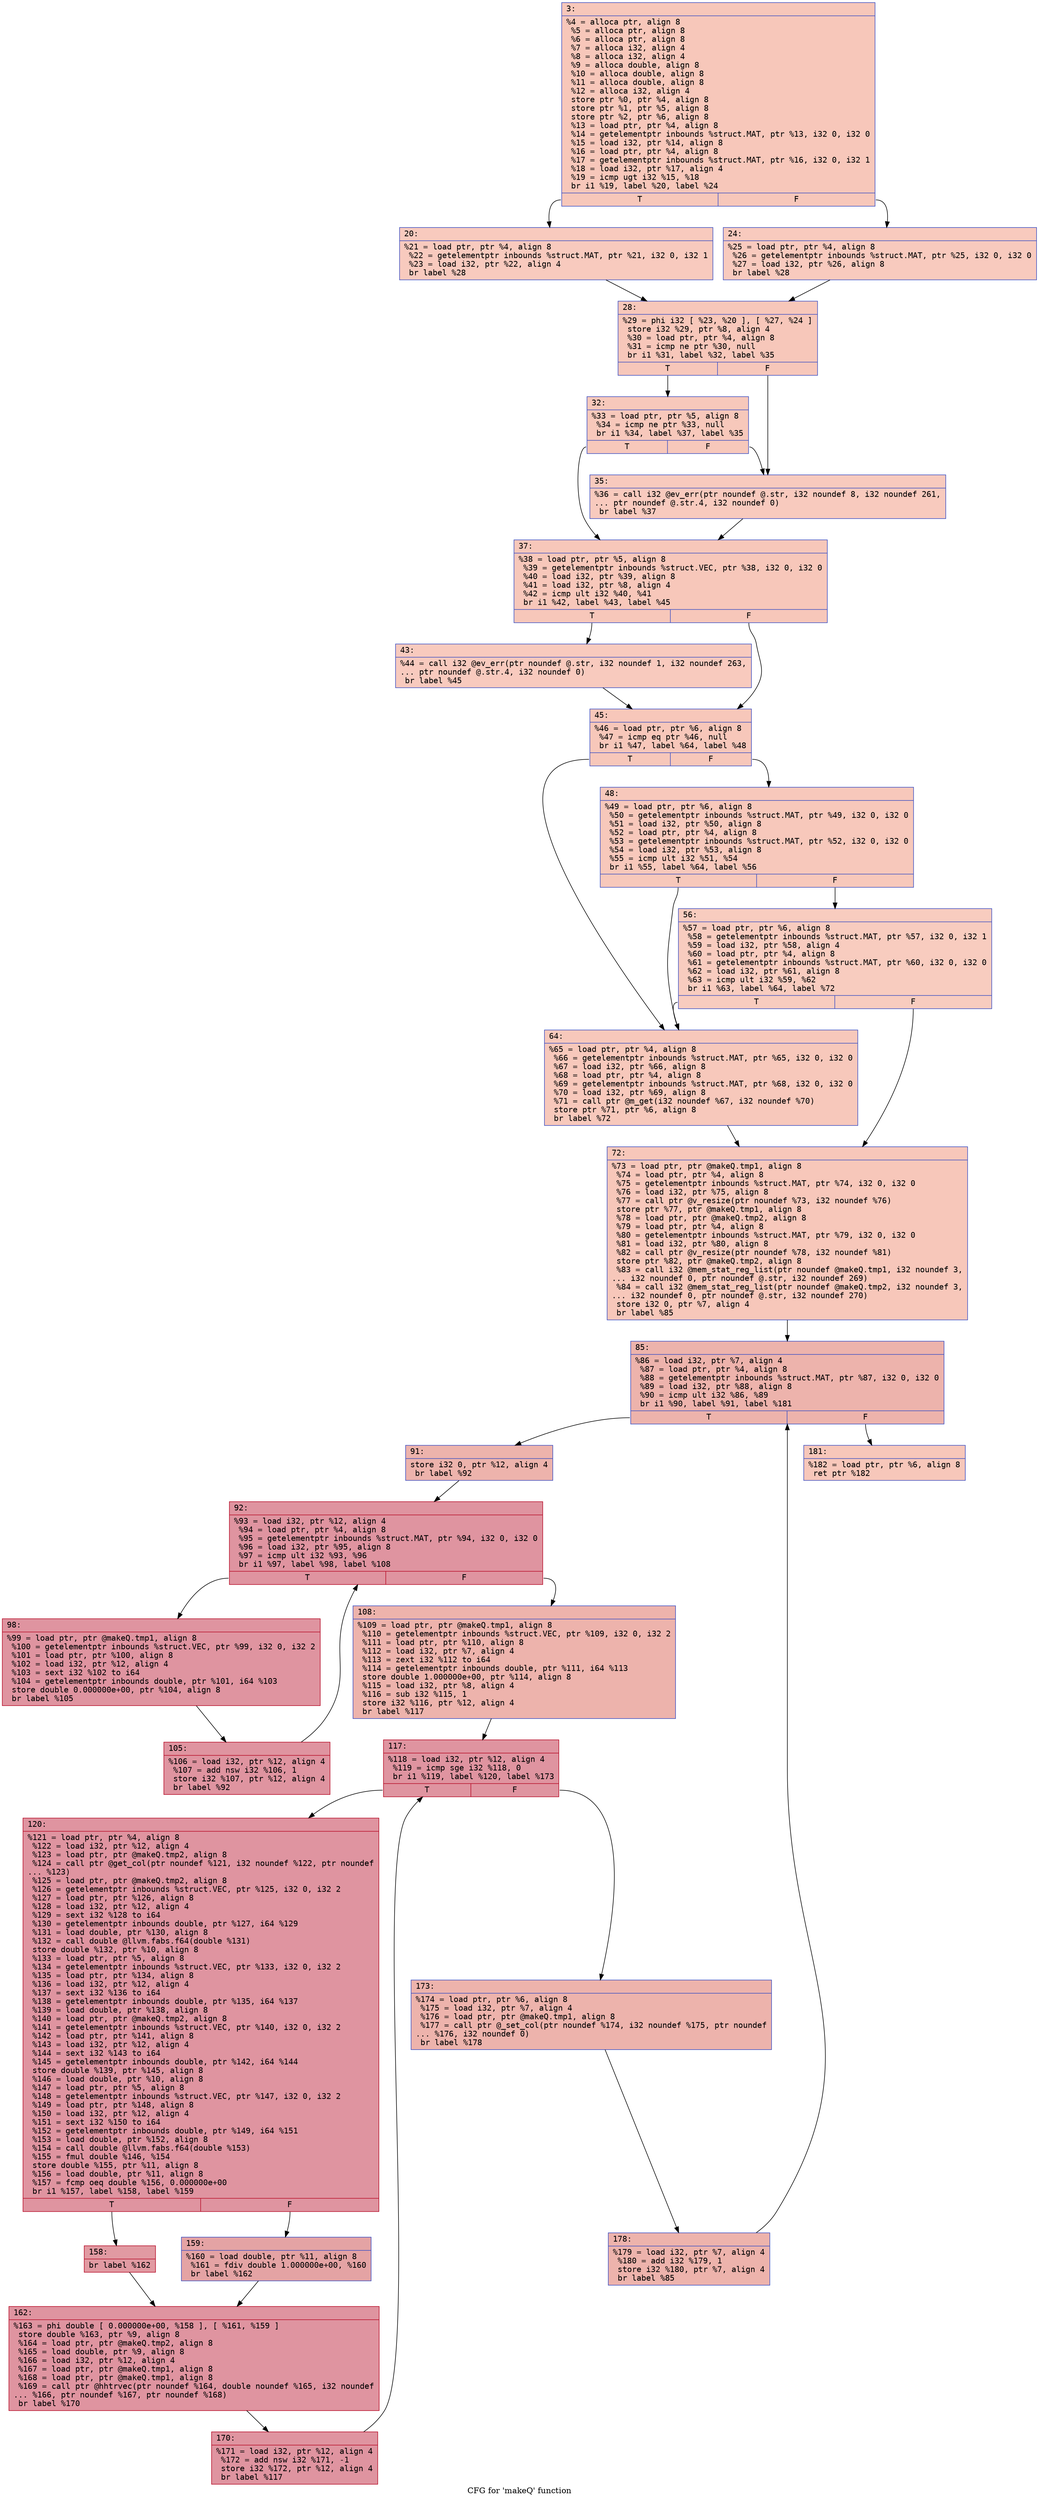 digraph "CFG for 'makeQ' function" {
	label="CFG for 'makeQ' function";

	Node0x6000015e3840 [shape=record,color="#3d50c3ff", style=filled, fillcolor="#ec7f6370" fontname="Courier",label="{3:\l|  %4 = alloca ptr, align 8\l  %5 = alloca ptr, align 8\l  %6 = alloca ptr, align 8\l  %7 = alloca i32, align 4\l  %8 = alloca i32, align 4\l  %9 = alloca double, align 8\l  %10 = alloca double, align 8\l  %11 = alloca double, align 8\l  %12 = alloca i32, align 4\l  store ptr %0, ptr %4, align 8\l  store ptr %1, ptr %5, align 8\l  store ptr %2, ptr %6, align 8\l  %13 = load ptr, ptr %4, align 8\l  %14 = getelementptr inbounds %struct.MAT, ptr %13, i32 0, i32 0\l  %15 = load i32, ptr %14, align 8\l  %16 = load ptr, ptr %4, align 8\l  %17 = getelementptr inbounds %struct.MAT, ptr %16, i32 0, i32 1\l  %18 = load i32, ptr %17, align 4\l  %19 = icmp ugt i32 %15, %18\l  br i1 %19, label %20, label %24\l|{<s0>T|<s1>F}}"];
	Node0x6000015e3840:s0 -> Node0x6000015e38e0[tooltip="3 -> 20\nProbability 50.00%" ];
	Node0x6000015e3840:s1 -> Node0x6000015e3930[tooltip="3 -> 24\nProbability 50.00%" ];
	Node0x6000015e38e0 [shape=record,color="#3d50c3ff", style=filled, fillcolor="#ef886b70" fontname="Courier",label="{20:\l|  %21 = load ptr, ptr %4, align 8\l  %22 = getelementptr inbounds %struct.MAT, ptr %21, i32 0, i32 1\l  %23 = load i32, ptr %22, align 4\l  br label %28\l}"];
	Node0x6000015e38e0 -> Node0x6000015e3980[tooltip="20 -> 28\nProbability 100.00%" ];
	Node0x6000015e3930 [shape=record,color="#3d50c3ff", style=filled, fillcolor="#ef886b70" fontname="Courier",label="{24:\l|  %25 = load ptr, ptr %4, align 8\l  %26 = getelementptr inbounds %struct.MAT, ptr %25, i32 0, i32 0\l  %27 = load i32, ptr %26, align 8\l  br label %28\l}"];
	Node0x6000015e3930 -> Node0x6000015e3980[tooltip="24 -> 28\nProbability 100.00%" ];
	Node0x6000015e3980 [shape=record,color="#3d50c3ff", style=filled, fillcolor="#ec7f6370" fontname="Courier",label="{28:\l|  %29 = phi i32 [ %23, %20 ], [ %27, %24 ]\l  store i32 %29, ptr %8, align 4\l  %30 = load ptr, ptr %4, align 8\l  %31 = icmp ne ptr %30, null\l  br i1 %31, label %32, label %35\l|{<s0>T|<s1>F}}"];
	Node0x6000015e3980:s0 -> Node0x6000015e39d0[tooltip="28 -> 32\nProbability 62.50%" ];
	Node0x6000015e3980:s1 -> Node0x6000015e3a20[tooltip="28 -> 35\nProbability 37.50%" ];
	Node0x6000015e39d0 [shape=record,color="#3d50c3ff", style=filled, fillcolor="#ed836670" fontname="Courier",label="{32:\l|  %33 = load ptr, ptr %5, align 8\l  %34 = icmp ne ptr %33, null\l  br i1 %34, label %37, label %35\l|{<s0>T|<s1>F}}"];
	Node0x6000015e39d0:s0 -> Node0x6000015e3a70[tooltip="32 -> 37\nProbability 62.50%" ];
	Node0x6000015e39d0:s1 -> Node0x6000015e3a20[tooltip="32 -> 35\nProbability 37.50%" ];
	Node0x6000015e3a20 [shape=record,color="#3d50c3ff", style=filled, fillcolor="#ef886b70" fontname="Courier",label="{35:\l|  %36 = call i32 @ev_err(ptr noundef @.str, i32 noundef 8, i32 noundef 261,\l... ptr noundef @.str.4, i32 noundef 0)\l  br label %37\l}"];
	Node0x6000015e3a20 -> Node0x6000015e3a70[tooltip="35 -> 37\nProbability 100.00%" ];
	Node0x6000015e3a70 [shape=record,color="#3d50c3ff", style=filled, fillcolor="#ec7f6370" fontname="Courier",label="{37:\l|  %38 = load ptr, ptr %5, align 8\l  %39 = getelementptr inbounds %struct.VEC, ptr %38, i32 0, i32 0\l  %40 = load i32, ptr %39, align 8\l  %41 = load i32, ptr %8, align 4\l  %42 = icmp ult i32 %40, %41\l  br i1 %42, label %43, label %45\l|{<s0>T|<s1>F}}"];
	Node0x6000015e3a70:s0 -> Node0x6000015e3ac0[tooltip="37 -> 43\nProbability 50.00%" ];
	Node0x6000015e3a70:s1 -> Node0x6000015e3b10[tooltip="37 -> 45\nProbability 50.00%" ];
	Node0x6000015e3ac0 [shape=record,color="#3d50c3ff", style=filled, fillcolor="#ef886b70" fontname="Courier",label="{43:\l|  %44 = call i32 @ev_err(ptr noundef @.str, i32 noundef 1, i32 noundef 263,\l... ptr noundef @.str.4, i32 noundef 0)\l  br label %45\l}"];
	Node0x6000015e3ac0 -> Node0x6000015e3b10[tooltip="43 -> 45\nProbability 100.00%" ];
	Node0x6000015e3b10 [shape=record,color="#3d50c3ff", style=filled, fillcolor="#ec7f6370" fontname="Courier",label="{45:\l|  %46 = load ptr, ptr %6, align 8\l  %47 = icmp eq ptr %46, null\l  br i1 %47, label %64, label %48\l|{<s0>T|<s1>F}}"];
	Node0x6000015e3b10:s0 -> Node0x6000015e3c00[tooltip="45 -> 64\nProbability 37.50%" ];
	Node0x6000015e3b10:s1 -> Node0x6000015e3b60[tooltip="45 -> 48\nProbability 62.50%" ];
	Node0x6000015e3b60 [shape=record,color="#3d50c3ff", style=filled, fillcolor="#ed836670" fontname="Courier",label="{48:\l|  %49 = load ptr, ptr %6, align 8\l  %50 = getelementptr inbounds %struct.MAT, ptr %49, i32 0, i32 0\l  %51 = load i32, ptr %50, align 8\l  %52 = load ptr, ptr %4, align 8\l  %53 = getelementptr inbounds %struct.MAT, ptr %52, i32 0, i32 0\l  %54 = load i32, ptr %53, align 8\l  %55 = icmp ult i32 %51, %54\l  br i1 %55, label %64, label %56\l|{<s0>T|<s1>F}}"];
	Node0x6000015e3b60:s0 -> Node0x6000015e3c00[tooltip="48 -> 64\nProbability 50.00%" ];
	Node0x6000015e3b60:s1 -> Node0x6000015e3bb0[tooltip="48 -> 56\nProbability 50.00%" ];
	Node0x6000015e3bb0 [shape=record,color="#3d50c3ff", style=filled, fillcolor="#f08b6e70" fontname="Courier",label="{56:\l|  %57 = load ptr, ptr %6, align 8\l  %58 = getelementptr inbounds %struct.MAT, ptr %57, i32 0, i32 1\l  %59 = load i32, ptr %58, align 4\l  %60 = load ptr, ptr %4, align 8\l  %61 = getelementptr inbounds %struct.MAT, ptr %60, i32 0, i32 0\l  %62 = load i32, ptr %61, align 8\l  %63 = icmp ult i32 %59, %62\l  br i1 %63, label %64, label %72\l|{<s0>T|<s1>F}}"];
	Node0x6000015e3bb0:s0 -> Node0x6000015e3c00[tooltip="56 -> 64\nProbability 50.00%" ];
	Node0x6000015e3bb0:s1 -> Node0x6000015e3c50[tooltip="56 -> 72\nProbability 50.00%" ];
	Node0x6000015e3c00 [shape=record,color="#3d50c3ff", style=filled, fillcolor="#ed836670" fontname="Courier",label="{64:\l|  %65 = load ptr, ptr %4, align 8\l  %66 = getelementptr inbounds %struct.MAT, ptr %65, i32 0, i32 0\l  %67 = load i32, ptr %66, align 8\l  %68 = load ptr, ptr %4, align 8\l  %69 = getelementptr inbounds %struct.MAT, ptr %68, i32 0, i32 0\l  %70 = load i32, ptr %69, align 8\l  %71 = call ptr @m_get(i32 noundef %67, i32 noundef %70)\l  store ptr %71, ptr %6, align 8\l  br label %72\l}"];
	Node0x6000015e3c00 -> Node0x6000015e3c50[tooltip="64 -> 72\nProbability 100.00%" ];
	Node0x6000015e3c50 [shape=record,color="#3d50c3ff", style=filled, fillcolor="#ec7f6370" fontname="Courier",label="{72:\l|  %73 = load ptr, ptr @makeQ.tmp1, align 8\l  %74 = load ptr, ptr %4, align 8\l  %75 = getelementptr inbounds %struct.MAT, ptr %74, i32 0, i32 0\l  %76 = load i32, ptr %75, align 8\l  %77 = call ptr @v_resize(ptr noundef %73, i32 noundef %76)\l  store ptr %77, ptr @makeQ.tmp1, align 8\l  %78 = load ptr, ptr @makeQ.tmp2, align 8\l  %79 = load ptr, ptr %4, align 8\l  %80 = getelementptr inbounds %struct.MAT, ptr %79, i32 0, i32 0\l  %81 = load i32, ptr %80, align 8\l  %82 = call ptr @v_resize(ptr noundef %78, i32 noundef %81)\l  store ptr %82, ptr @makeQ.tmp2, align 8\l  %83 = call i32 @mem_stat_reg_list(ptr noundef @makeQ.tmp1, i32 noundef 3,\l... i32 noundef 0, ptr noundef @.str, i32 noundef 269)\l  %84 = call i32 @mem_stat_reg_list(ptr noundef @makeQ.tmp2, i32 noundef 3,\l... i32 noundef 0, ptr noundef @.str, i32 noundef 270)\l  store i32 0, ptr %7, align 4\l  br label %85\l}"];
	Node0x6000015e3c50 -> Node0x6000015e3ca0[tooltip="72 -> 85\nProbability 100.00%" ];
	Node0x6000015e3ca0 [shape=record,color="#3d50c3ff", style=filled, fillcolor="#d6524470" fontname="Courier",label="{85:\l|  %86 = load i32, ptr %7, align 4\l  %87 = load ptr, ptr %4, align 8\l  %88 = getelementptr inbounds %struct.MAT, ptr %87, i32 0, i32 0\l  %89 = load i32, ptr %88, align 8\l  %90 = icmp ult i32 %86, %89\l  br i1 %90, label %91, label %181\l|{<s0>T|<s1>F}}"];
	Node0x6000015e3ca0:s0 -> Node0x6000015e3cf0[tooltip="85 -> 91\nProbability 96.88%" ];
	Node0x6000015e3ca0:s1 -> Node0x6000015e4140[tooltip="85 -> 181\nProbability 3.12%" ];
	Node0x6000015e3cf0 [shape=record,color="#3d50c3ff", style=filled, fillcolor="#d6524470" fontname="Courier",label="{91:\l|  store i32 0, ptr %12, align 4\l  br label %92\l}"];
	Node0x6000015e3cf0 -> Node0x6000015e3d40[tooltip="91 -> 92\nProbability 100.00%" ];
	Node0x6000015e3d40 [shape=record,color="#b70d28ff", style=filled, fillcolor="#b70d2870" fontname="Courier",label="{92:\l|  %93 = load i32, ptr %12, align 4\l  %94 = load ptr, ptr %4, align 8\l  %95 = getelementptr inbounds %struct.MAT, ptr %94, i32 0, i32 0\l  %96 = load i32, ptr %95, align 8\l  %97 = icmp ult i32 %93, %96\l  br i1 %97, label %98, label %108\l|{<s0>T|<s1>F}}"];
	Node0x6000015e3d40:s0 -> Node0x6000015e3d90[tooltip="92 -> 98\nProbability 96.88%" ];
	Node0x6000015e3d40:s1 -> Node0x6000015e3e30[tooltip="92 -> 108\nProbability 3.12%" ];
	Node0x6000015e3d90 [shape=record,color="#b70d28ff", style=filled, fillcolor="#b70d2870" fontname="Courier",label="{98:\l|  %99 = load ptr, ptr @makeQ.tmp1, align 8\l  %100 = getelementptr inbounds %struct.VEC, ptr %99, i32 0, i32 2\l  %101 = load ptr, ptr %100, align 8\l  %102 = load i32, ptr %12, align 4\l  %103 = sext i32 %102 to i64\l  %104 = getelementptr inbounds double, ptr %101, i64 %103\l  store double 0.000000e+00, ptr %104, align 8\l  br label %105\l}"];
	Node0x6000015e3d90 -> Node0x6000015e3de0[tooltip="98 -> 105\nProbability 100.00%" ];
	Node0x6000015e3de0 [shape=record,color="#b70d28ff", style=filled, fillcolor="#b70d2870" fontname="Courier",label="{105:\l|  %106 = load i32, ptr %12, align 4\l  %107 = add nsw i32 %106, 1\l  store i32 %107, ptr %12, align 4\l  br label %92\l}"];
	Node0x6000015e3de0 -> Node0x6000015e3d40[tooltip="105 -> 92\nProbability 100.00%" ];
	Node0x6000015e3e30 [shape=record,color="#3d50c3ff", style=filled, fillcolor="#d6524470" fontname="Courier",label="{108:\l|  %109 = load ptr, ptr @makeQ.tmp1, align 8\l  %110 = getelementptr inbounds %struct.VEC, ptr %109, i32 0, i32 2\l  %111 = load ptr, ptr %110, align 8\l  %112 = load i32, ptr %7, align 4\l  %113 = zext i32 %112 to i64\l  %114 = getelementptr inbounds double, ptr %111, i64 %113\l  store double 1.000000e+00, ptr %114, align 8\l  %115 = load i32, ptr %8, align 4\l  %116 = sub i32 %115, 1\l  store i32 %116, ptr %12, align 4\l  br label %117\l}"];
	Node0x6000015e3e30 -> Node0x6000015e3e80[tooltip="108 -> 117\nProbability 100.00%" ];
	Node0x6000015e3e80 [shape=record,color="#b70d28ff", style=filled, fillcolor="#b70d2870" fontname="Courier",label="{117:\l|  %118 = load i32, ptr %12, align 4\l  %119 = icmp sge i32 %118, 0\l  br i1 %119, label %120, label %173\l|{<s0>T|<s1>F}}"];
	Node0x6000015e3e80:s0 -> Node0x6000015e3ed0[tooltip="117 -> 120\nProbability 96.88%" ];
	Node0x6000015e3e80:s1 -> Node0x6000015e40a0[tooltip="117 -> 173\nProbability 3.12%" ];
	Node0x6000015e3ed0 [shape=record,color="#b70d28ff", style=filled, fillcolor="#b70d2870" fontname="Courier",label="{120:\l|  %121 = load ptr, ptr %4, align 8\l  %122 = load i32, ptr %12, align 4\l  %123 = load ptr, ptr @makeQ.tmp2, align 8\l  %124 = call ptr @get_col(ptr noundef %121, i32 noundef %122, ptr noundef\l... %123)\l  %125 = load ptr, ptr @makeQ.tmp2, align 8\l  %126 = getelementptr inbounds %struct.VEC, ptr %125, i32 0, i32 2\l  %127 = load ptr, ptr %126, align 8\l  %128 = load i32, ptr %12, align 4\l  %129 = sext i32 %128 to i64\l  %130 = getelementptr inbounds double, ptr %127, i64 %129\l  %131 = load double, ptr %130, align 8\l  %132 = call double @llvm.fabs.f64(double %131)\l  store double %132, ptr %10, align 8\l  %133 = load ptr, ptr %5, align 8\l  %134 = getelementptr inbounds %struct.VEC, ptr %133, i32 0, i32 2\l  %135 = load ptr, ptr %134, align 8\l  %136 = load i32, ptr %12, align 4\l  %137 = sext i32 %136 to i64\l  %138 = getelementptr inbounds double, ptr %135, i64 %137\l  %139 = load double, ptr %138, align 8\l  %140 = load ptr, ptr @makeQ.tmp2, align 8\l  %141 = getelementptr inbounds %struct.VEC, ptr %140, i32 0, i32 2\l  %142 = load ptr, ptr %141, align 8\l  %143 = load i32, ptr %12, align 4\l  %144 = sext i32 %143 to i64\l  %145 = getelementptr inbounds double, ptr %142, i64 %144\l  store double %139, ptr %145, align 8\l  %146 = load double, ptr %10, align 8\l  %147 = load ptr, ptr %5, align 8\l  %148 = getelementptr inbounds %struct.VEC, ptr %147, i32 0, i32 2\l  %149 = load ptr, ptr %148, align 8\l  %150 = load i32, ptr %12, align 4\l  %151 = sext i32 %150 to i64\l  %152 = getelementptr inbounds double, ptr %149, i64 %151\l  %153 = load double, ptr %152, align 8\l  %154 = call double @llvm.fabs.f64(double %153)\l  %155 = fmul double %146, %154\l  store double %155, ptr %11, align 8\l  %156 = load double, ptr %11, align 8\l  %157 = fcmp oeq double %156, 0.000000e+00\l  br i1 %157, label %158, label %159\l|{<s0>T|<s1>F}}"];
	Node0x6000015e3ed0:s0 -> Node0x6000015e3f20[tooltip="120 -> 158\nProbability 62.50%" ];
	Node0x6000015e3ed0:s1 -> Node0x6000015e3f70[tooltip="120 -> 159\nProbability 37.50%" ];
	Node0x6000015e3f20 [shape=record,color="#b70d28ff", style=filled, fillcolor="#bb1b2c70" fontname="Courier",label="{158:\l|  br label %162\l}"];
	Node0x6000015e3f20 -> Node0x6000015e4000[tooltip="158 -> 162\nProbability 100.00%" ];
	Node0x6000015e3f70 [shape=record,color="#3d50c3ff", style=filled, fillcolor="#c32e3170" fontname="Courier",label="{159:\l|  %160 = load double, ptr %11, align 8\l  %161 = fdiv double 1.000000e+00, %160\l  br label %162\l}"];
	Node0x6000015e3f70 -> Node0x6000015e4000[tooltip="159 -> 162\nProbability 100.00%" ];
	Node0x6000015e4000 [shape=record,color="#b70d28ff", style=filled, fillcolor="#b70d2870" fontname="Courier",label="{162:\l|  %163 = phi double [ 0.000000e+00, %158 ], [ %161, %159 ]\l  store double %163, ptr %9, align 8\l  %164 = load ptr, ptr @makeQ.tmp2, align 8\l  %165 = load double, ptr %9, align 8\l  %166 = load i32, ptr %12, align 4\l  %167 = load ptr, ptr @makeQ.tmp1, align 8\l  %168 = load ptr, ptr @makeQ.tmp1, align 8\l  %169 = call ptr @hhtrvec(ptr noundef %164, double noundef %165, i32 noundef\l... %166, ptr noundef %167, ptr noundef %168)\l  br label %170\l}"];
	Node0x6000015e4000 -> Node0x6000015e4050[tooltip="162 -> 170\nProbability 100.00%" ];
	Node0x6000015e4050 [shape=record,color="#b70d28ff", style=filled, fillcolor="#b70d2870" fontname="Courier",label="{170:\l|  %171 = load i32, ptr %12, align 4\l  %172 = add nsw i32 %171, -1\l  store i32 %172, ptr %12, align 4\l  br label %117\l}"];
	Node0x6000015e4050 -> Node0x6000015e3e80[tooltip="170 -> 117\nProbability 100.00%" ];
	Node0x6000015e40a0 [shape=record,color="#3d50c3ff", style=filled, fillcolor="#d6524470" fontname="Courier",label="{173:\l|  %174 = load ptr, ptr %6, align 8\l  %175 = load i32, ptr %7, align 4\l  %176 = load ptr, ptr @makeQ.tmp1, align 8\l  %177 = call ptr @_set_col(ptr noundef %174, i32 noundef %175, ptr noundef\l... %176, i32 noundef 0)\l  br label %178\l}"];
	Node0x6000015e40a0 -> Node0x6000015e40f0[tooltip="173 -> 178\nProbability 100.00%" ];
	Node0x6000015e40f0 [shape=record,color="#3d50c3ff", style=filled, fillcolor="#d6524470" fontname="Courier",label="{178:\l|  %179 = load i32, ptr %7, align 4\l  %180 = add i32 %179, 1\l  store i32 %180, ptr %7, align 4\l  br label %85\l}"];
	Node0x6000015e40f0 -> Node0x6000015e3ca0[tooltip="178 -> 85\nProbability 100.00%" ];
	Node0x6000015e4140 [shape=record,color="#3d50c3ff", style=filled, fillcolor="#ec7f6370" fontname="Courier",label="{181:\l|  %182 = load ptr, ptr %6, align 8\l  ret ptr %182\l}"];
}
